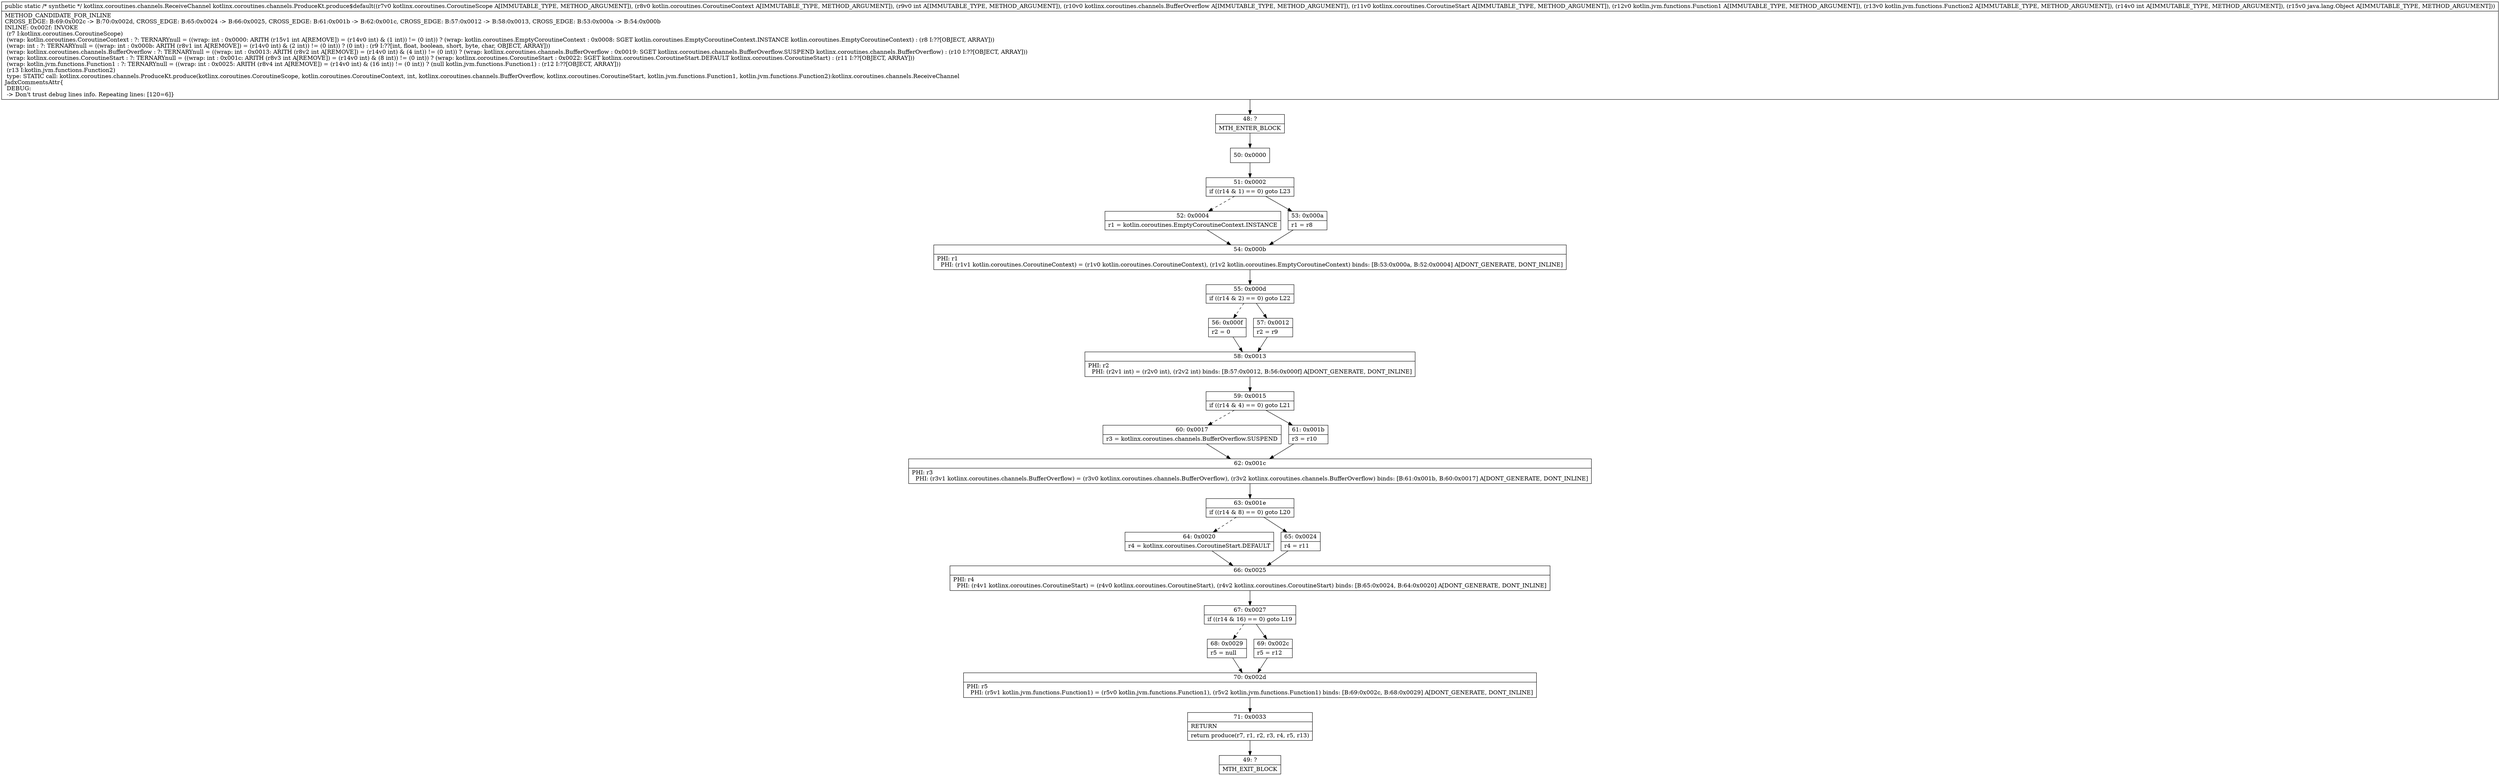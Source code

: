 digraph "CFG forkotlinx.coroutines.channels.ProduceKt.produce$default(Lkotlinx\/coroutines\/CoroutineScope;Lkotlin\/coroutines\/CoroutineContext;ILkotlinx\/coroutines\/channels\/BufferOverflow;Lkotlinx\/coroutines\/CoroutineStart;Lkotlin\/jvm\/functions\/Function1;Lkotlin\/jvm\/functions\/Function2;ILjava\/lang\/Object;)Lkotlinx\/coroutines\/channels\/ReceiveChannel;" {
Node_48 [shape=record,label="{48\:\ ?|MTH_ENTER_BLOCK\l}"];
Node_50 [shape=record,label="{50\:\ 0x0000}"];
Node_51 [shape=record,label="{51\:\ 0x0002|if ((r14 & 1) == 0) goto L23\l}"];
Node_52 [shape=record,label="{52\:\ 0x0004|r1 = kotlin.coroutines.EmptyCoroutineContext.INSTANCE\l}"];
Node_54 [shape=record,label="{54\:\ 0x000b|PHI: r1 \l  PHI: (r1v1 kotlin.coroutines.CoroutineContext) = (r1v0 kotlin.coroutines.CoroutineContext), (r1v2 kotlin.coroutines.EmptyCoroutineContext) binds: [B:53:0x000a, B:52:0x0004] A[DONT_GENERATE, DONT_INLINE]\l}"];
Node_55 [shape=record,label="{55\:\ 0x000d|if ((r14 & 2) == 0) goto L22\l}"];
Node_56 [shape=record,label="{56\:\ 0x000f|r2 = 0\l}"];
Node_58 [shape=record,label="{58\:\ 0x0013|PHI: r2 \l  PHI: (r2v1 int) = (r2v0 int), (r2v2 int) binds: [B:57:0x0012, B:56:0x000f] A[DONT_GENERATE, DONT_INLINE]\l}"];
Node_59 [shape=record,label="{59\:\ 0x0015|if ((r14 & 4) == 0) goto L21\l}"];
Node_60 [shape=record,label="{60\:\ 0x0017|r3 = kotlinx.coroutines.channels.BufferOverflow.SUSPEND\l}"];
Node_62 [shape=record,label="{62\:\ 0x001c|PHI: r3 \l  PHI: (r3v1 kotlinx.coroutines.channels.BufferOverflow) = (r3v0 kotlinx.coroutines.channels.BufferOverflow), (r3v2 kotlinx.coroutines.channels.BufferOverflow) binds: [B:61:0x001b, B:60:0x0017] A[DONT_GENERATE, DONT_INLINE]\l}"];
Node_63 [shape=record,label="{63\:\ 0x001e|if ((r14 & 8) == 0) goto L20\l}"];
Node_64 [shape=record,label="{64\:\ 0x0020|r4 = kotlinx.coroutines.CoroutineStart.DEFAULT\l}"];
Node_66 [shape=record,label="{66\:\ 0x0025|PHI: r4 \l  PHI: (r4v1 kotlinx.coroutines.CoroutineStart) = (r4v0 kotlinx.coroutines.CoroutineStart), (r4v2 kotlinx.coroutines.CoroutineStart) binds: [B:65:0x0024, B:64:0x0020] A[DONT_GENERATE, DONT_INLINE]\l}"];
Node_67 [shape=record,label="{67\:\ 0x0027|if ((r14 & 16) == 0) goto L19\l}"];
Node_68 [shape=record,label="{68\:\ 0x0029|r5 = null\l}"];
Node_70 [shape=record,label="{70\:\ 0x002d|PHI: r5 \l  PHI: (r5v1 kotlin.jvm.functions.Function1) = (r5v0 kotlin.jvm.functions.Function1), (r5v2 kotlin.jvm.functions.Function1) binds: [B:69:0x002c, B:68:0x0029] A[DONT_GENERATE, DONT_INLINE]\l}"];
Node_71 [shape=record,label="{71\:\ 0x0033|RETURN\l|return produce(r7, r1, r2, r3, r4, r5, r13)\l}"];
Node_49 [shape=record,label="{49\:\ ?|MTH_EXIT_BLOCK\l}"];
Node_69 [shape=record,label="{69\:\ 0x002c|r5 = r12\l}"];
Node_65 [shape=record,label="{65\:\ 0x0024|r4 = r11\l}"];
Node_61 [shape=record,label="{61\:\ 0x001b|r3 = r10\l}"];
Node_57 [shape=record,label="{57\:\ 0x0012|r2 = r9\l}"];
Node_53 [shape=record,label="{53\:\ 0x000a|r1 = r8\l}"];
MethodNode[shape=record,label="{public static \/* synthetic *\/ kotlinx.coroutines.channels.ReceiveChannel kotlinx.coroutines.channels.ProduceKt.produce$default((r7v0 kotlinx.coroutines.CoroutineScope A[IMMUTABLE_TYPE, METHOD_ARGUMENT]), (r8v0 kotlin.coroutines.CoroutineContext A[IMMUTABLE_TYPE, METHOD_ARGUMENT]), (r9v0 int A[IMMUTABLE_TYPE, METHOD_ARGUMENT]), (r10v0 kotlinx.coroutines.channels.BufferOverflow A[IMMUTABLE_TYPE, METHOD_ARGUMENT]), (r11v0 kotlinx.coroutines.CoroutineStart A[IMMUTABLE_TYPE, METHOD_ARGUMENT]), (r12v0 kotlin.jvm.functions.Function1 A[IMMUTABLE_TYPE, METHOD_ARGUMENT]), (r13v0 kotlin.jvm.functions.Function2 A[IMMUTABLE_TYPE, METHOD_ARGUMENT]), (r14v0 int A[IMMUTABLE_TYPE, METHOD_ARGUMENT]), (r15v0 java.lang.Object A[IMMUTABLE_TYPE, METHOD_ARGUMENT]))  | METHOD_CANDIDATE_FOR_INLINE\lCROSS_EDGE: B:69:0x002c \-\> B:70:0x002d, CROSS_EDGE: B:65:0x0024 \-\> B:66:0x0025, CROSS_EDGE: B:61:0x001b \-\> B:62:0x001c, CROSS_EDGE: B:57:0x0012 \-\> B:58:0x0013, CROSS_EDGE: B:53:0x000a \-\> B:54:0x000b\lINLINE: 0x002f: INVOKE  \l  (r7 I:kotlinx.coroutines.CoroutineScope)\l  (wrap: kotlin.coroutines.CoroutineContext : ?: TERNARYnull = ((wrap: int : 0x0000: ARITH  (r15v1 int A[REMOVE]) = (r14v0 int) & (1 int)) != (0 int)) ? (wrap: kotlin.coroutines.EmptyCoroutineContext : 0x0008: SGET   kotlin.coroutines.EmptyCoroutineContext.INSTANCE kotlin.coroutines.EmptyCoroutineContext) : (r8 I:??[OBJECT, ARRAY]))\l  (wrap: int : ?: TERNARYnull = ((wrap: int : 0x000b: ARITH  (r8v1 int A[REMOVE]) = (r14v0 int) & (2 int)) != (0 int)) ? (0 int) : (r9 I:??[int, float, boolean, short, byte, char, OBJECT, ARRAY]))\l  (wrap: kotlinx.coroutines.channels.BufferOverflow : ?: TERNARYnull = ((wrap: int : 0x0013: ARITH  (r8v2 int A[REMOVE]) = (r14v0 int) & (4 int)) != (0 int)) ? (wrap: kotlinx.coroutines.channels.BufferOverflow : 0x0019: SGET   kotlinx.coroutines.channels.BufferOverflow.SUSPEND kotlinx.coroutines.channels.BufferOverflow) : (r10 I:??[OBJECT, ARRAY]))\l  (wrap: kotlinx.coroutines.CoroutineStart : ?: TERNARYnull = ((wrap: int : 0x001c: ARITH  (r8v3 int A[REMOVE]) = (r14v0 int) & (8 int)) != (0 int)) ? (wrap: kotlinx.coroutines.CoroutineStart : 0x0022: SGET   kotlinx.coroutines.CoroutineStart.DEFAULT kotlinx.coroutines.CoroutineStart) : (r11 I:??[OBJECT, ARRAY]))\l  (wrap: kotlin.jvm.functions.Function1 : ?: TERNARYnull = ((wrap: int : 0x0025: ARITH  (r8v4 int A[REMOVE]) = (r14v0 int) & (16 int)) != (0 int)) ? (null kotlin.jvm.functions.Function1) : (r12 I:??[OBJECT, ARRAY]))\l  (r13 I:kotlin.jvm.functions.Function2)\l type: STATIC call: kotlinx.coroutines.channels.ProduceKt.produce(kotlinx.coroutines.CoroutineScope, kotlin.coroutines.CoroutineContext, int, kotlinx.coroutines.channels.BufferOverflow, kotlinx.coroutines.CoroutineStart, kotlin.jvm.functions.Function1, kotlin.jvm.functions.Function2):kotlinx.coroutines.channels.ReceiveChannel\lJadxCommentsAttr\{\l DEBUG: \l \-\> Don't trust debug lines info. Repeating lines: [120=6]\}\l}"];
MethodNode -> Node_48;Node_48 -> Node_50;
Node_50 -> Node_51;
Node_51 -> Node_52[style=dashed];
Node_51 -> Node_53;
Node_52 -> Node_54;
Node_54 -> Node_55;
Node_55 -> Node_56[style=dashed];
Node_55 -> Node_57;
Node_56 -> Node_58;
Node_58 -> Node_59;
Node_59 -> Node_60[style=dashed];
Node_59 -> Node_61;
Node_60 -> Node_62;
Node_62 -> Node_63;
Node_63 -> Node_64[style=dashed];
Node_63 -> Node_65;
Node_64 -> Node_66;
Node_66 -> Node_67;
Node_67 -> Node_68[style=dashed];
Node_67 -> Node_69;
Node_68 -> Node_70;
Node_70 -> Node_71;
Node_71 -> Node_49;
Node_69 -> Node_70;
Node_65 -> Node_66;
Node_61 -> Node_62;
Node_57 -> Node_58;
Node_53 -> Node_54;
}

